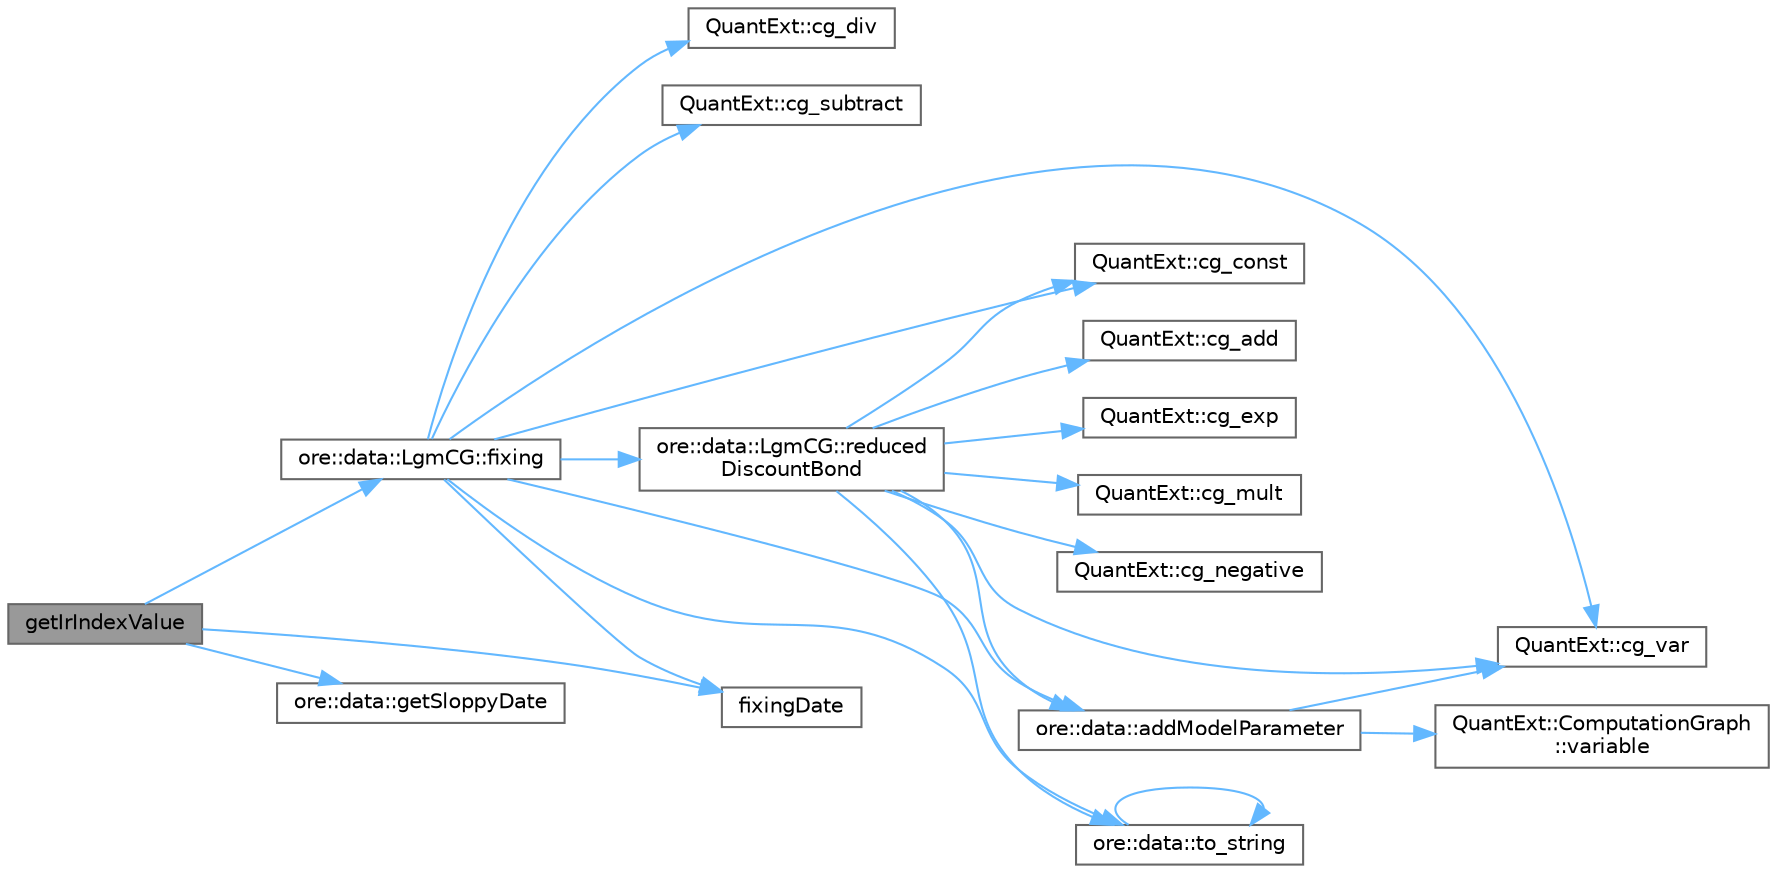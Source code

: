 digraph "getIrIndexValue"
{
 // INTERACTIVE_SVG=YES
 // LATEX_PDF_SIZE
  bgcolor="transparent";
  edge [fontname=Helvetica,fontsize=10,labelfontname=Helvetica,labelfontsize=10];
  node [fontname=Helvetica,fontsize=10,shape=box,height=0.2,width=0.4];
  rankdir="LR";
  Node1 [label="getIrIndexValue",height=0.2,width=0.4,color="gray40", fillcolor="grey60", style="filled", fontcolor="black",tooltip=" "];
  Node1 -> Node2 [color="steelblue1",style="solid"];
  Node2 [label="ore::data::LgmCG::fixing",height=0.2,width=0.4,color="grey40", fillcolor="white", style="filled",URL="$classore_1_1data_1_1_lgm_c_g.html#ac943e54cb7c0fca092463a1543d8edd3",tooltip=" "];
  Node2 -> Node3 [color="steelblue1",style="solid"];
  Node3 [label="ore::data::addModelParameter",height=0.2,width=0.4,color="grey40", fillcolor="white", style="filled",URL="$namespaceore_1_1data.html#abe7fecf114446cbcd1e4b07bb5747e4f",tooltip=" "];
  Node3 -> Node4 [color="steelblue1",style="solid"];
  Node4 [label="QuantExt::cg_var",height=0.2,width=0.4,color="grey40", fillcolor="white", style="filled",URL="C:/dev/ORE/documentation/QuantExt/doc/quantext.tag$namespace_quant_ext.html#aac2b9ba5449927955f84aae0496ac223",tooltip=" "];
  Node3 -> Node5 [color="steelblue1",style="solid"];
  Node5 [label="QuantExt::ComputationGraph\l::variable",height=0.2,width=0.4,color="grey40", fillcolor="white", style="filled",URL="C:/dev/ORE/documentation/QuantExt/doc/quantext.tag$class_quant_ext_1_1_computation_graph.html#a906bfbd34a8c480e75efea45e6aa337f",tooltip=" "];
  Node2 -> Node6 [color="steelblue1",style="solid"];
  Node6 [label="QuantExt::cg_const",height=0.2,width=0.4,color="grey40", fillcolor="white", style="filled",URL="C:/dev/ORE/documentation/QuantExt/doc/quantext.tag$namespace_quant_ext.html#a0a5a4a36dc0da3e5341b65b4be8967a5",tooltip=" "];
  Node2 -> Node7 [color="steelblue1",style="solid"];
  Node7 [label="QuantExt::cg_div",height=0.2,width=0.4,color="grey40", fillcolor="white", style="filled",URL="C:/dev/ORE/documentation/QuantExt/doc/quantext.tag$namespace_quant_ext.html#af9e5b577978a54b0c479508d897b24f0",tooltip=" "];
  Node2 -> Node8 [color="steelblue1",style="solid"];
  Node8 [label="QuantExt::cg_subtract",height=0.2,width=0.4,color="grey40", fillcolor="white", style="filled",URL="C:/dev/ORE/documentation/QuantExt/doc/quantext.tag$namespace_quant_ext.html#a249d4b576a3b17df904becccae642465",tooltip=" "];
  Node2 -> Node4 [color="steelblue1",style="solid"];
  Node2 -> Node9 [color="steelblue1",style="solid"];
  Node9 [label="fixingDate",height=0.2,width=0.4,color="grey40", fillcolor="white", style="filled",URL="C:/dev/ORE/documentation/QuantExt/doc/quantext.tag$namespace_quant_ext_1_1_zero_inflation.html#a57de786c1c8988b6da9d354282b4b370",tooltip=" "];
  Node2 -> Node10 [color="steelblue1",style="solid"];
  Node10 [label="ore::data::LgmCG::reduced\lDiscountBond",height=0.2,width=0.4,color="grey40", fillcolor="white", style="filled",URL="$classore_1_1data_1_1_lgm_c_g.html#a9bb2b4122ab31e639849076efac38c59",tooltip=" "];
  Node10 -> Node3 [color="steelblue1",style="solid"];
  Node10 -> Node11 [color="steelblue1",style="solid"];
  Node11 [label="QuantExt::cg_add",height=0.2,width=0.4,color="grey40", fillcolor="white", style="filled",URL="C:/dev/ORE/documentation/QuantExt/doc/quantext.tag$namespace_quant_ext.html#a9b7f83ca4b86486465a03b946516b32e",tooltip=" "];
  Node10 -> Node6 [color="steelblue1",style="solid"];
  Node10 -> Node12 [color="steelblue1",style="solid"];
  Node12 [label="QuantExt::cg_exp",height=0.2,width=0.4,color="grey40", fillcolor="white", style="filled",URL="C:/dev/ORE/documentation/QuantExt/doc/quantext.tag$namespace_quant_ext.html#a6ab5a2e459d88d7a898b7e43e180245c",tooltip=" "];
  Node10 -> Node13 [color="steelblue1",style="solid"];
  Node13 [label="QuantExt::cg_mult",height=0.2,width=0.4,color="grey40", fillcolor="white", style="filled",URL="C:/dev/ORE/documentation/QuantExt/doc/quantext.tag$namespace_quant_ext.html#a972b7bad3c8a0e4f72932fcd8e417a91",tooltip=" "];
  Node10 -> Node14 [color="steelblue1",style="solid"];
  Node14 [label="QuantExt::cg_negative",height=0.2,width=0.4,color="grey40", fillcolor="white", style="filled",URL="C:/dev/ORE/documentation/QuantExt/doc/quantext.tag$namespace_quant_ext.html#a7fd8c43a0a1634ae58d283811b131c2a",tooltip=" "];
  Node10 -> Node4 [color="steelblue1",style="solid"];
  Node10 -> Node15 [color="steelblue1",style="solid"];
  Node15 [label="ore::data::to_string",height=0.2,width=0.4,color="grey40", fillcolor="white", style="filled",URL="$namespaceore_1_1data.html#a86651dfeb5c18ee891f7a4734d8cf455",tooltip=" "];
  Node15 -> Node15 [color="steelblue1",style="solid"];
  Node2 -> Node15 [color="steelblue1",style="solid"];
  Node1 -> Node9 [color="steelblue1",style="solid"];
  Node1 -> Node16 [color="steelblue1",style="solid"];
  Node16 [label="ore::data::getSloppyDate",height=0.2,width=0.4,color="grey40", fillcolor="white", style="filled",URL="$namespaceore_1_1data.html#ac5d454fef360c252718210d51d64287f",tooltip=" "];
}

